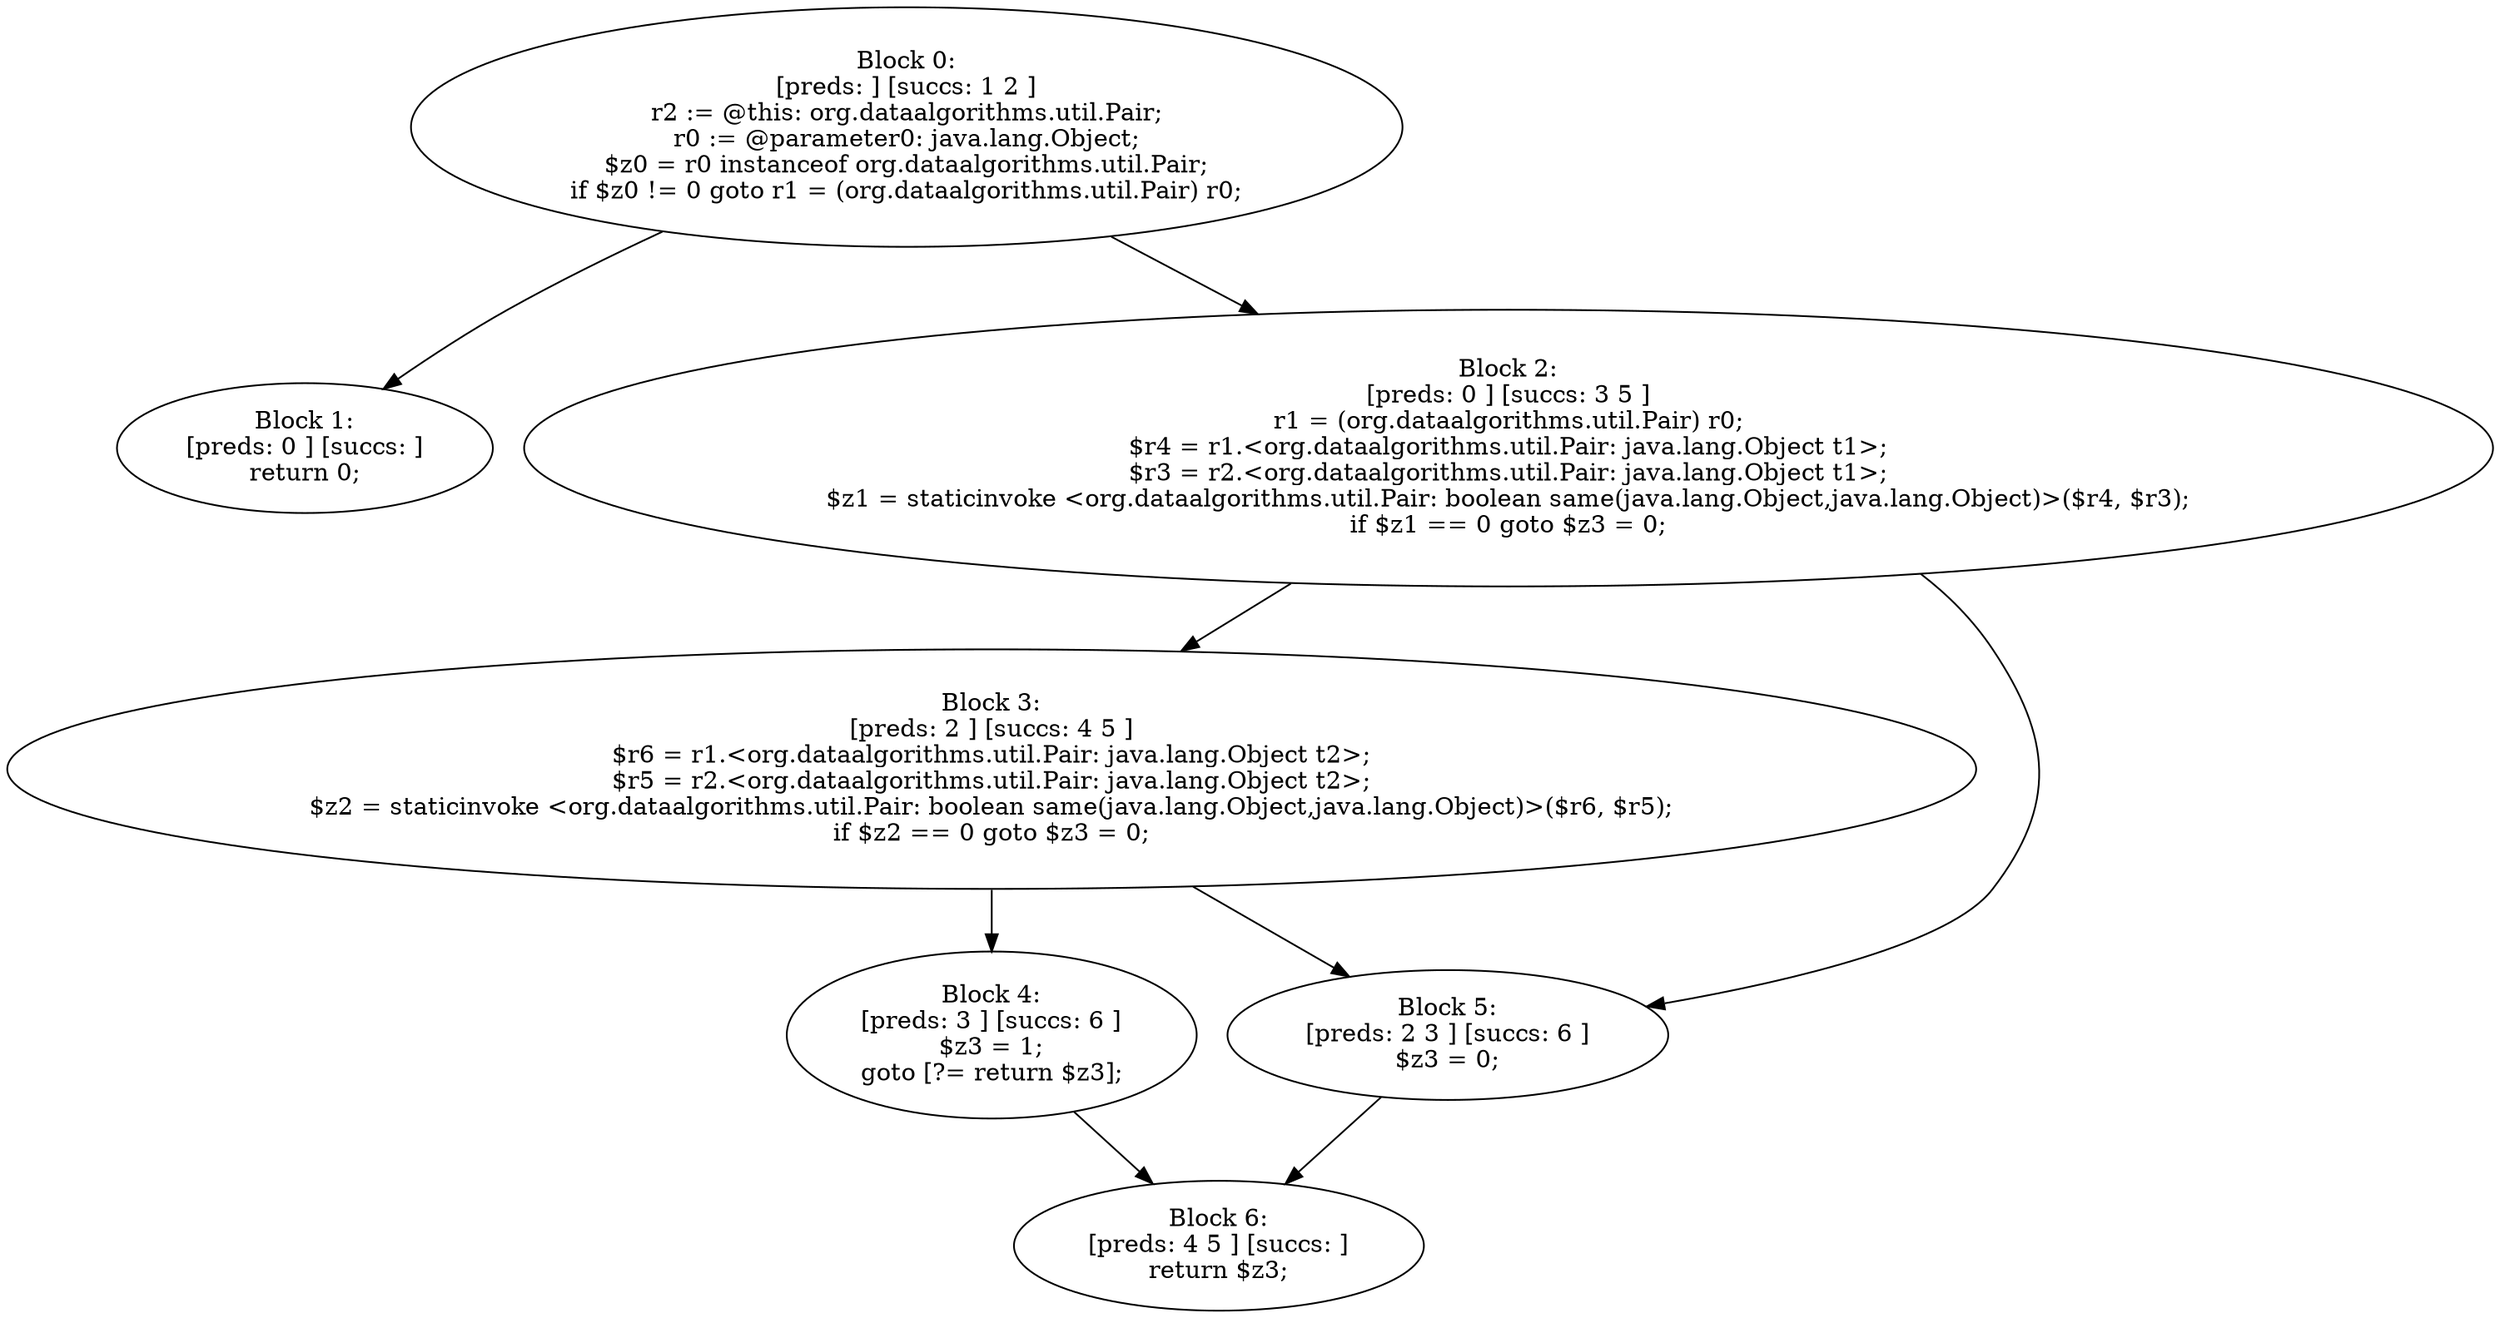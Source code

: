 digraph "unitGraph" {
    "Block 0:
[preds: ] [succs: 1 2 ]
r2 := @this: org.dataalgorithms.util.Pair;
r0 := @parameter0: java.lang.Object;
$z0 = r0 instanceof org.dataalgorithms.util.Pair;
if $z0 != 0 goto r1 = (org.dataalgorithms.util.Pair) r0;
"
    "Block 1:
[preds: 0 ] [succs: ]
return 0;
"
    "Block 2:
[preds: 0 ] [succs: 3 5 ]
r1 = (org.dataalgorithms.util.Pair) r0;
$r4 = r1.<org.dataalgorithms.util.Pair: java.lang.Object t1>;
$r3 = r2.<org.dataalgorithms.util.Pair: java.lang.Object t1>;
$z1 = staticinvoke <org.dataalgorithms.util.Pair: boolean same(java.lang.Object,java.lang.Object)>($r4, $r3);
if $z1 == 0 goto $z3 = 0;
"
    "Block 3:
[preds: 2 ] [succs: 4 5 ]
$r6 = r1.<org.dataalgorithms.util.Pair: java.lang.Object t2>;
$r5 = r2.<org.dataalgorithms.util.Pair: java.lang.Object t2>;
$z2 = staticinvoke <org.dataalgorithms.util.Pair: boolean same(java.lang.Object,java.lang.Object)>($r6, $r5);
if $z2 == 0 goto $z3 = 0;
"
    "Block 4:
[preds: 3 ] [succs: 6 ]
$z3 = 1;
goto [?= return $z3];
"
    "Block 5:
[preds: 2 3 ] [succs: 6 ]
$z3 = 0;
"
    "Block 6:
[preds: 4 5 ] [succs: ]
return $z3;
"
    "Block 0:
[preds: ] [succs: 1 2 ]
r2 := @this: org.dataalgorithms.util.Pair;
r0 := @parameter0: java.lang.Object;
$z0 = r0 instanceof org.dataalgorithms.util.Pair;
if $z0 != 0 goto r1 = (org.dataalgorithms.util.Pair) r0;
"->"Block 1:
[preds: 0 ] [succs: ]
return 0;
";
    "Block 0:
[preds: ] [succs: 1 2 ]
r2 := @this: org.dataalgorithms.util.Pair;
r0 := @parameter0: java.lang.Object;
$z0 = r0 instanceof org.dataalgorithms.util.Pair;
if $z0 != 0 goto r1 = (org.dataalgorithms.util.Pair) r0;
"->"Block 2:
[preds: 0 ] [succs: 3 5 ]
r1 = (org.dataalgorithms.util.Pair) r0;
$r4 = r1.<org.dataalgorithms.util.Pair: java.lang.Object t1>;
$r3 = r2.<org.dataalgorithms.util.Pair: java.lang.Object t1>;
$z1 = staticinvoke <org.dataalgorithms.util.Pair: boolean same(java.lang.Object,java.lang.Object)>($r4, $r3);
if $z1 == 0 goto $z3 = 0;
";
    "Block 2:
[preds: 0 ] [succs: 3 5 ]
r1 = (org.dataalgorithms.util.Pair) r0;
$r4 = r1.<org.dataalgorithms.util.Pair: java.lang.Object t1>;
$r3 = r2.<org.dataalgorithms.util.Pair: java.lang.Object t1>;
$z1 = staticinvoke <org.dataalgorithms.util.Pair: boolean same(java.lang.Object,java.lang.Object)>($r4, $r3);
if $z1 == 0 goto $z3 = 0;
"->"Block 3:
[preds: 2 ] [succs: 4 5 ]
$r6 = r1.<org.dataalgorithms.util.Pair: java.lang.Object t2>;
$r5 = r2.<org.dataalgorithms.util.Pair: java.lang.Object t2>;
$z2 = staticinvoke <org.dataalgorithms.util.Pair: boolean same(java.lang.Object,java.lang.Object)>($r6, $r5);
if $z2 == 0 goto $z3 = 0;
";
    "Block 2:
[preds: 0 ] [succs: 3 5 ]
r1 = (org.dataalgorithms.util.Pair) r0;
$r4 = r1.<org.dataalgorithms.util.Pair: java.lang.Object t1>;
$r3 = r2.<org.dataalgorithms.util.Pair: java.lang.Object t1>;
$z1 = staticinvoke <org.dataalgorithms.util.Pair: boolean same(java.lang.Object,java.lang.Object)>($r4, $r3);
if $z1 == 0 goto $z3 = 0;
"->"Block 5:
[preds: 2 3 ] [succs: 6 ]
$z3 = 0;
";
    "Block 3:
[preds: 2 ] [succs: 4 5 ]
$r6 = r1.<org.dataalgorithms.util.Pair: java.lang.Object t2>;
$r5 = r2.<org.dataalgorithms.util.Pair: java.lang.Object t2>;
$z2 = staticinvoke <org.dataalgorithms.util.Pair: boolean same(java.lang.Object,java.lang.Object)>($r6, $r5);
if $z2 == 0 goto $z3 = 0;
"->"Block 4:
[preds: 3 ] [succs: 6 ]
$z3 = 1;
goto [?= return $z3];
";
    "Block 3:
[preds: 2 ] [succs: 4 5 ]
$r6 = r1.<org.dataalgorithms.util.Pair: java.lang.Object t2>;
$r5 = r2.<org.dataalgorithms.util.Pair: java.lang.Object t2>;
$z2 = staticinvoke <org.dataalgorithms.util.Pair: boolean same(java.lang.Object,java.lang.Object)>($r6, $r5);
if $z2 == 0 goto $z3 = 0;
"->"Block 5:
[preds: 2 3 ] [succs: 6 ]
$z3 = 0;
";
    "Block 4:
[preds: 3 ] [succs: 6 ]
$z3 = 1;
goto [?= return $z3];
"->"Block 6:
[preds: 4 5 ] [succs: ]
return $z3;
";
    "Block 5:
[preds: 2 3 ] [succs: 6 ]
$z3 = 0;
"->"Block 6:
[preds: 4 5 ] [succs: ]
return $z3;
";
}
